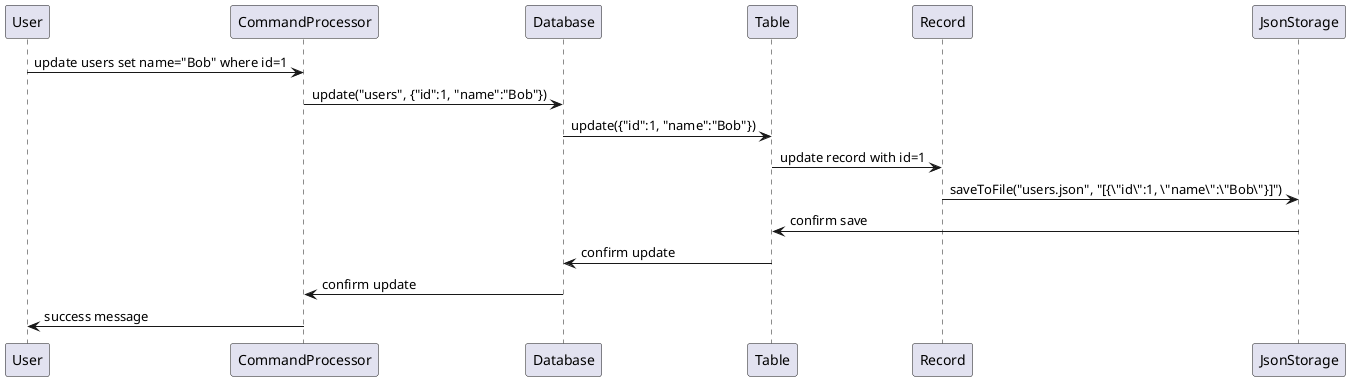 @startuml
participant User
participant CommandProcessor
participant Database
participant Table
participant Record
participant JsonStorage

User -> CommandProcessor : update users set name="Bob" where id=1
CommandProcessor -> Database : update("users", {"id":1, "name":"Bob"})
Database -> Table : update({"id":1, "name":"Bob"})
Table -> Record : update record with id=1
Record -> JsonStorage : saveToFile("users.json", "[{\"id\":1, \"name\":\"Bob\"}]")

JsonStorage -> Table : confirm save
Table -> Database : confirm update
Database -> CommandProcessor : confirm update
CommandProcessor -> User : success message

@enduml
